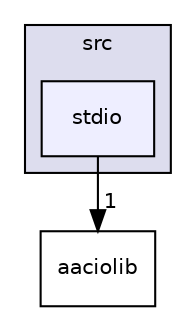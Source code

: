 digraph "contracts/musl/upstream/src/stdio" {
  compound=true
  node [ fontsize="10", fontname="Helvetica"];
  edge [ labelfontsize="10", labelfontname="Helvetica"];
  subgraph clusterdir_910a592f73c20873499475ae75e6472c {
    graph [ bgcolor="#ddddee", pencolor="black", label="src" fontname="Helvetica", fontsize="10", URL="dir_910a592f73c20873499475ae75e6472c.html"]
  dir_d63b7ae2f0c61f2896dc2d65574bc279 [shape=box, label="stdio", style="filled", fillcolor="#eeeeff", pencolor="black", URL="dir_d63b7ae2f0c61f2896dc2d65574bc279.html"];
  }
  dir_eebd46385ac17dfe81e47e86b6b64bf0 [shape=box label="aaciolib" URL="dir_eebd46385ac17dfe81e47e86b6b64bf0.html"];
  dir_d63b7ae2f0c61f2896dc2d65574bc279->dir_eebd46385ac17dfe81e47e86b6b64bf0 [headlabel="1", labeldistance=1.5 headhref="dir_001627_000015.html"];
}
